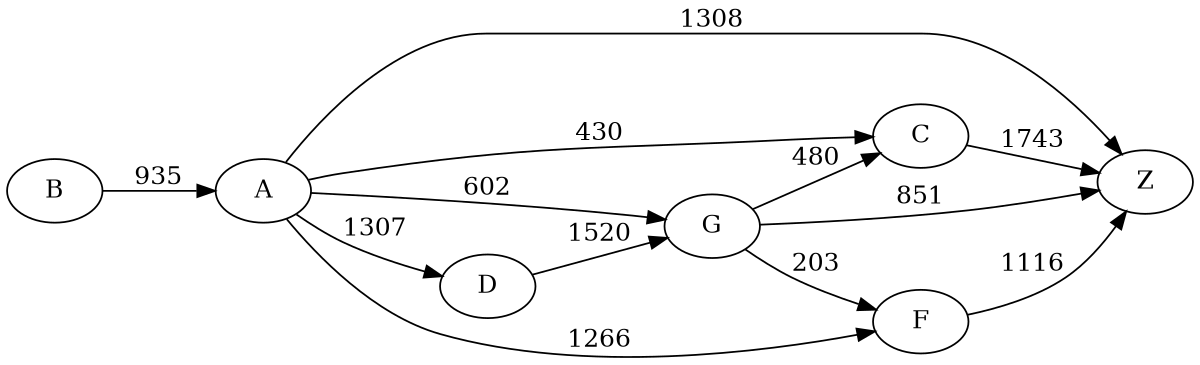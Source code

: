 digraph G {
	rankdir=LR size="8,5"
	B
	A
	B -> A [label=935]
	A
	Z
	A -> Z [label=1308]
	A
	C
	A -> C [label=430]
	A
	G
	A -> G [label=602]
	A
	D
	A -> D [label=1307]
	A
	F
	A -> F [label=1266]
	C
	Z
	C -> Z [label=1743]
	G
	Z
	G -> Z [label=851]
	G
	C
	G -> C [label=480]
	G
	F
	G -> F [label=203]
	D
	G
	D -> G [label=1520]
	F
	Z
	F -> Z [label=1116]
}
